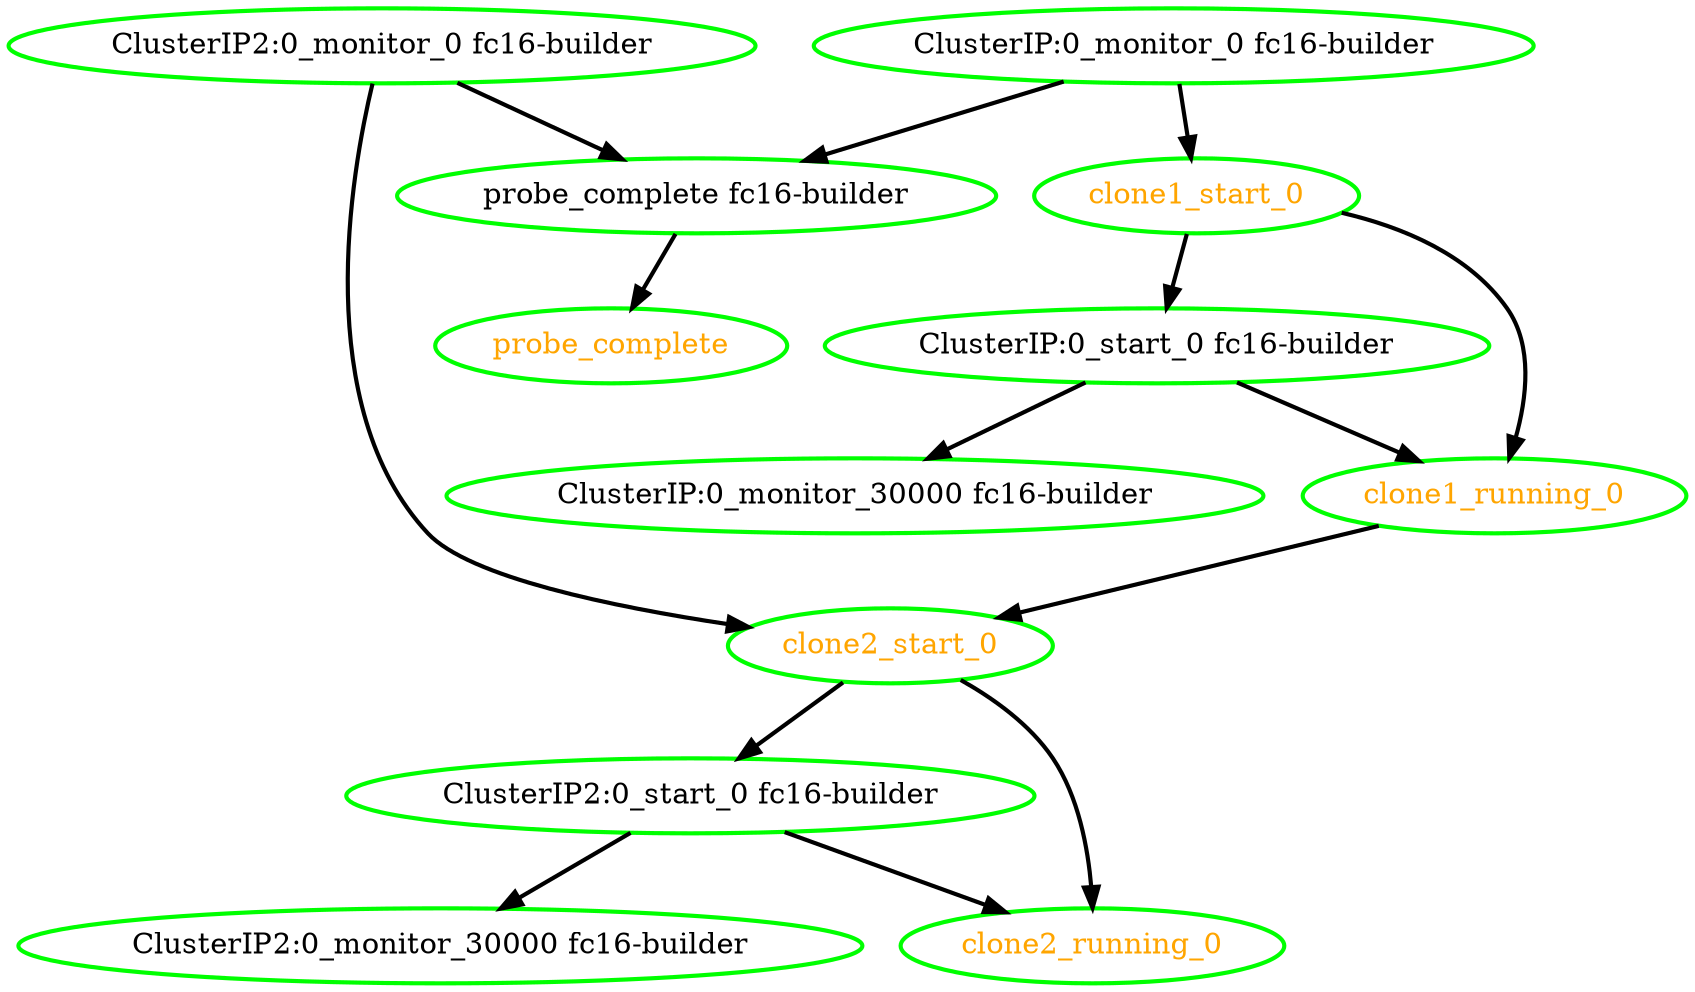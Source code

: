 digraph "g" {
"ClusterIP2:0_monitor_0 fc16-builder" -> "clone2_start_0" [ style = bold]
"ClusterIP2:0_monitor_0 fc16-builder" -> "probe_complete fc16-builder" [ style = bold]
"ClusterIP2:0_monitor_0 fc16-builder" [ style=bold color="green" fontcolor="black"]
"ClusterIP2:0_monitor_30000 fc16-builder" [ style=bold color="green" fontcolor="black"]
"ClusterIP2:0_start_0 fc16-builder" -> "ClusterIP2:0_monitor_30000 fc16-builder" [ style = bold]
"ClusterIP2:0_start_0 fc16-builder" -> "clone2_running_0" [ style = bold]
"ClusterIP2:0_start_0 fc16-builder" [ style=bold color="green" fontcolor="black"]
"ClusterIP:0_monitor_0 fc16-builder" -> "clone1_start_0" [ style = bold]
"ClusterIP:0_monitor_0 fc16-builder" -> "probe_complete fc16-builder" [ style = bold]
"ClusterIP:0_monitor_0 fc16-builder" [ style=bold color="green" fontcolor="black"]
"ClusterIP:0_monitor_30000 fc16-builder" [ style=bold color="green" fontcolor="black"]
"ClusterIP:0_start_0 fc16-builder" -> "ClusterIP:0_monitor_30000 fc16-builder" [ style = bold]
"ClusterIP:0_start_0 fc16-builder" -> "clone1_running_0" [ style = bold]
"ClusterIP:0_start_0 fc16-builder" [ style=bold color="green" fontcolor="black"]
"clone1_running_0" -> "clone2_start_0" [ style = bold]
"clone1_running_0" [ style=bold color="green" fontcolor="orange"]
"clone1_start_0" -> "ClusterIP:0_start_0 fc16-builder" [ style = bold]
"clone1_start_0" -> "clone1_running_0" [ style = bold]
"clone1_start_0" [ style=bold color="green" fontcolor="orange"]
"clone2_running_0" [ style=bold color="green" fontcolor="orange"]
"clone2_start_0" -> "ClusterIP2:0_start_0 fc16-builder" [ style = bold]
"clone2_start_0" -> "clone2_running_0" [ style = bold]
"clone2_start_0" [ style=bold color="green" fontcolor="orange"]
"probe_complete fc16-builder" -> "probe_complete" [ style = bold]
"probe_complete fc16-builder" [ style=bold color="green" fontcolor="black"]
"probe_complete" [ style=bold color="green" fontcolor="orange"]
}
